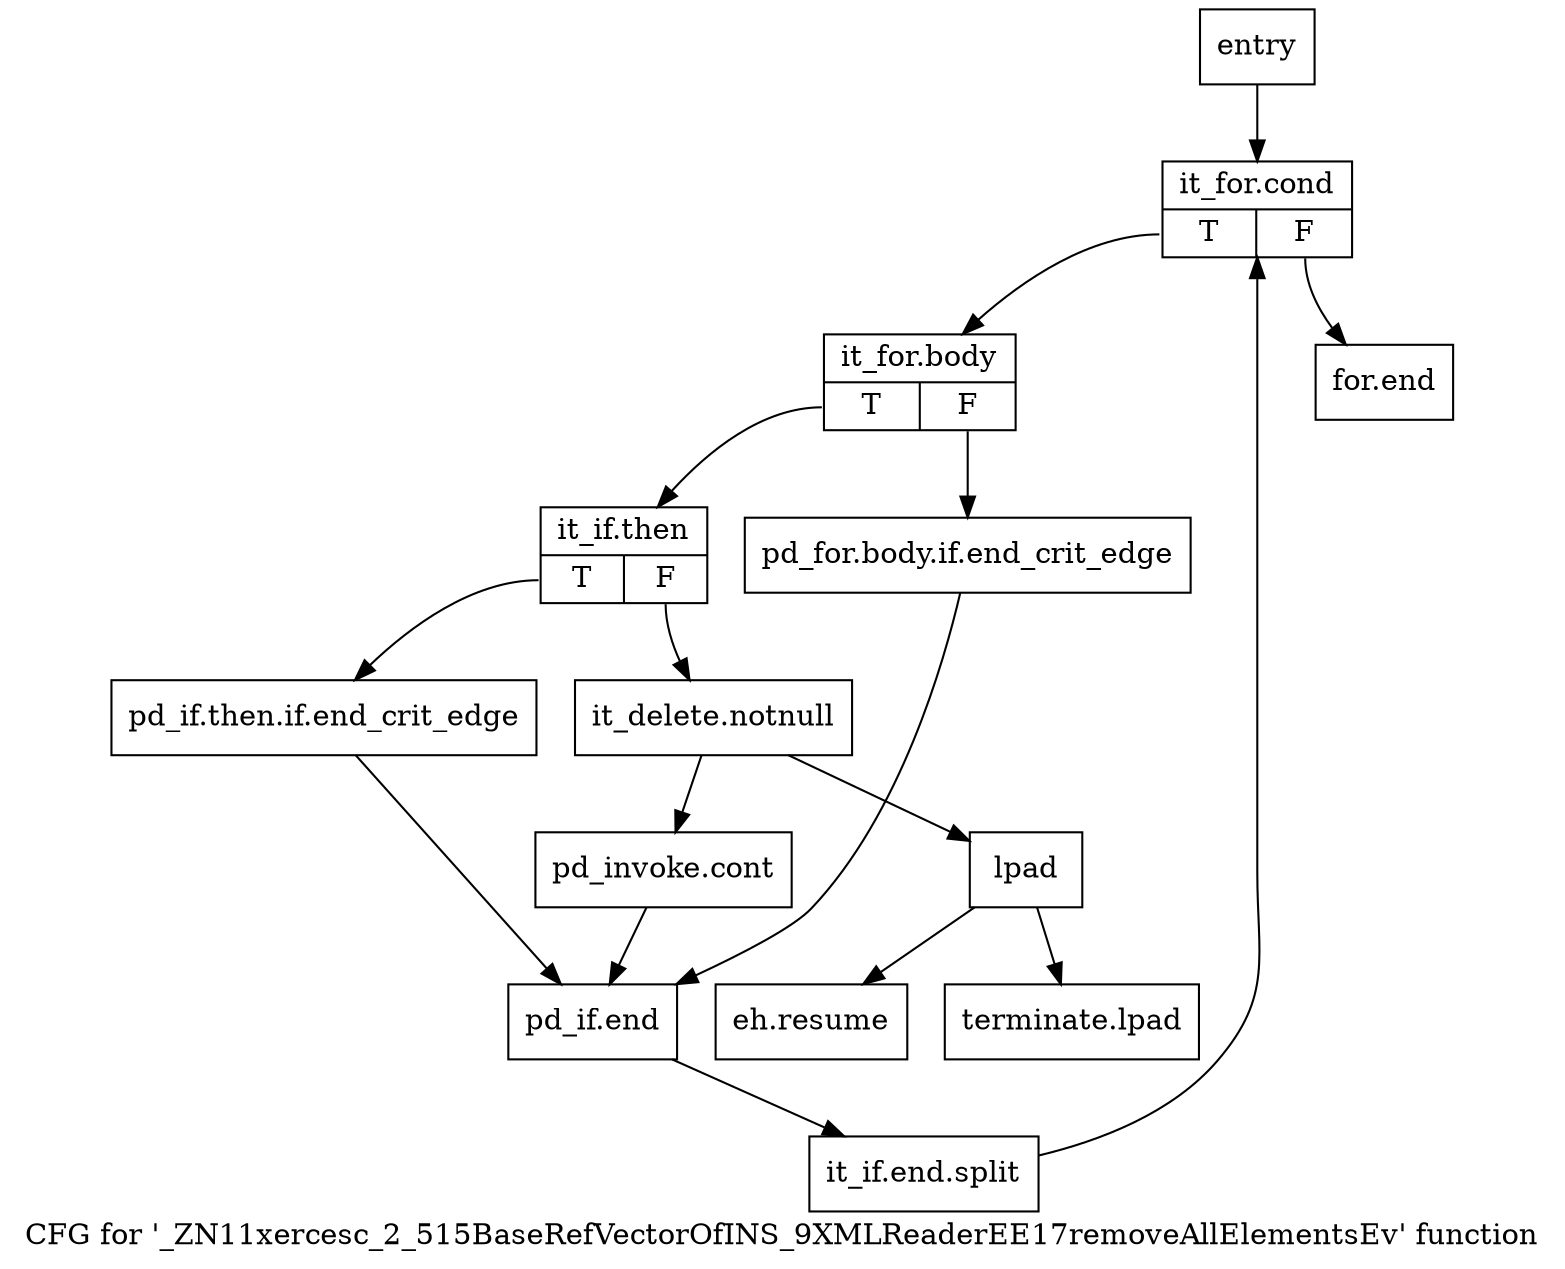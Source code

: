 digraph "CFG for '_ZN11xercesc_2_515BaseRefVectorOfINS_9XMLReaderEE17removeAllElementsEv' function" {
	label="CFG for '_ZN11xercesc_2_515BaseRefVectorOfINS_9XMLReaderEE17removeAllElementsEv' function";

	Node0x3f17e50 [shape=record,label="{entry}"];
	Node0x3f17e50 -> Node0x3f17ea0;
	Node0x3f17ea0 [shape=record,label="{it_for.cond|{<s0>T|<s1>F}}"];
	Node0x3f17ea0:s0 -> Node0x3f17ef0;
	Node0x3f17ea0:s1 -> Node0x3f18170;
	Node0x3f17ef0 [shape=record,label="{it_for.body|{<s0>T|<s1>F}}"];
	Node0x3f17ef0:s0 -> Node0x3f17f90;
	Node0x3f17ef0:s1 -> Node0x3f17f40;
	Node0x3f17f40 [shape=record,label="{pd_for.body.if.end_crit_edge}"];
	Node0x3f17f40 -> Node0x3f18120;
	Node0x3f17f90 [shape=record,label="{it_if.then|{<s0>T|<s1>F}}"];
	Node0x3f17f90:s0 -> Node0x3f17fe0;
	Node0x3f17f90:s1 -> Node0x3f18030;
	Node0x3f17fe0 [shape=record,label="{pd_if.then.if.end_crit_edge}"];
	Node0x3f17fe0 -> Node0x3f18120;
	Node0x3f18030 [shape=record,label="{it_delete.notnull}"];
	Node0x3f18030 -> Node0x3f18080;
	Node0x3f18030 -> Node0x3f180d0;
	Node0x3f18080 [shape=record,label="{pd_invoke.cont}"];
	Node0x3f18080 -> Node0x3f18120;
	Node0x3f180d0 [shape=record,label="{lpad}"];
	Node0x3f180d0 -> Node0x3f181c0;
	Node0x3f180d0 -> Node0x3f18210;
	Node0x3f18120 [shape=record,label="{pd_if.end}"];
	Node0x3f18120 -> Node0xad17020;
	Node0xad17020 [shape=record,label="{it_if.end.split}"];
	Node0xad17020 -> Node0x3f17ea0;
	Node0x3f18170 [shape=record,label="{for.end}"];
	Node0x3f181c0 [shape=record,label="{eh.resume}"];
	Node0x3f18210 [shape=record,label="{terminate.lpad}"];
}
